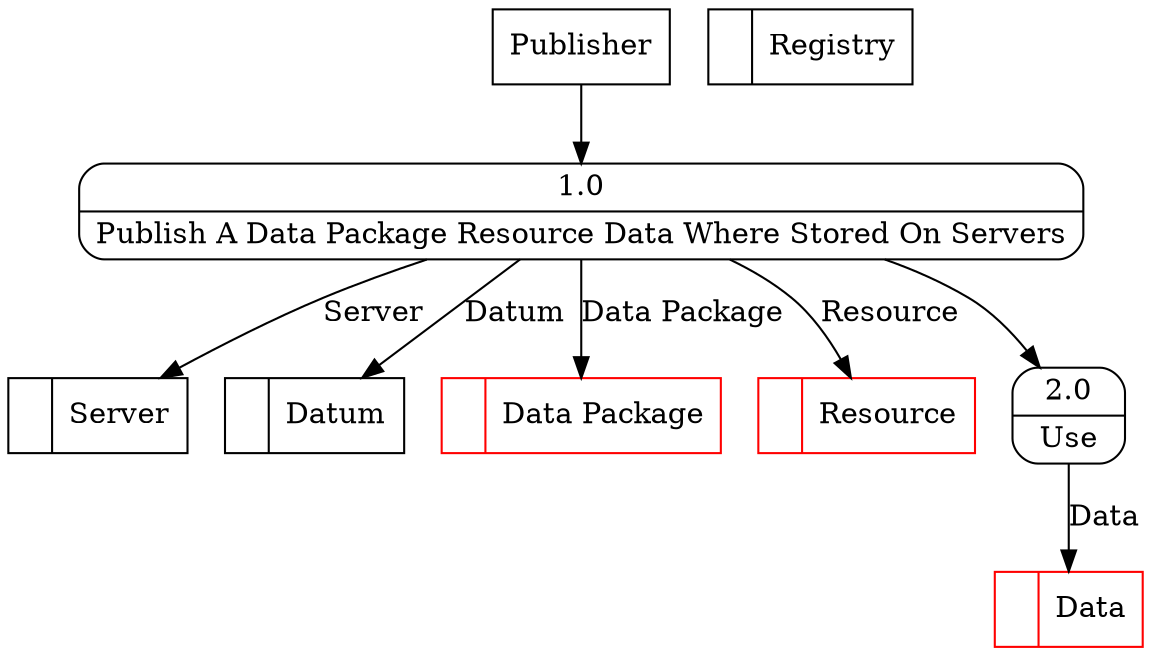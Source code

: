 digraph dfd2{ 
node[shape=record]
200 [label="<f0>  |<f1> Server " ];
201 [label="<f0>  |<f1> Datum " ];
202 [label="<f0>  |<f1> Data Package " color=red];
203 [label="<f0>  |<f1> Registry " ];
204 [label="<f0>  |<f1> Resource " color=red];
205 [label="Publisher" shape=box];
206 [label="{<f0> 1.0|<f1> Publish A Data Package Resource Data Where Stored On Servers }" shape=Mrecord];
2 [label="{<f0> 2.0|<f1> Use }" shape=Mrecord];
206 -> 2
1001 [label="<f0>  |<f1> Data " color=red];
2 -> 1001 [label="Data"]
205 -> 206
206 -> 202 [label="Data Package"]
206 -> 200 [label="Server"]
206 -> 201 [label="Datum"]
206 -> 204 [label="Resource"]
}
